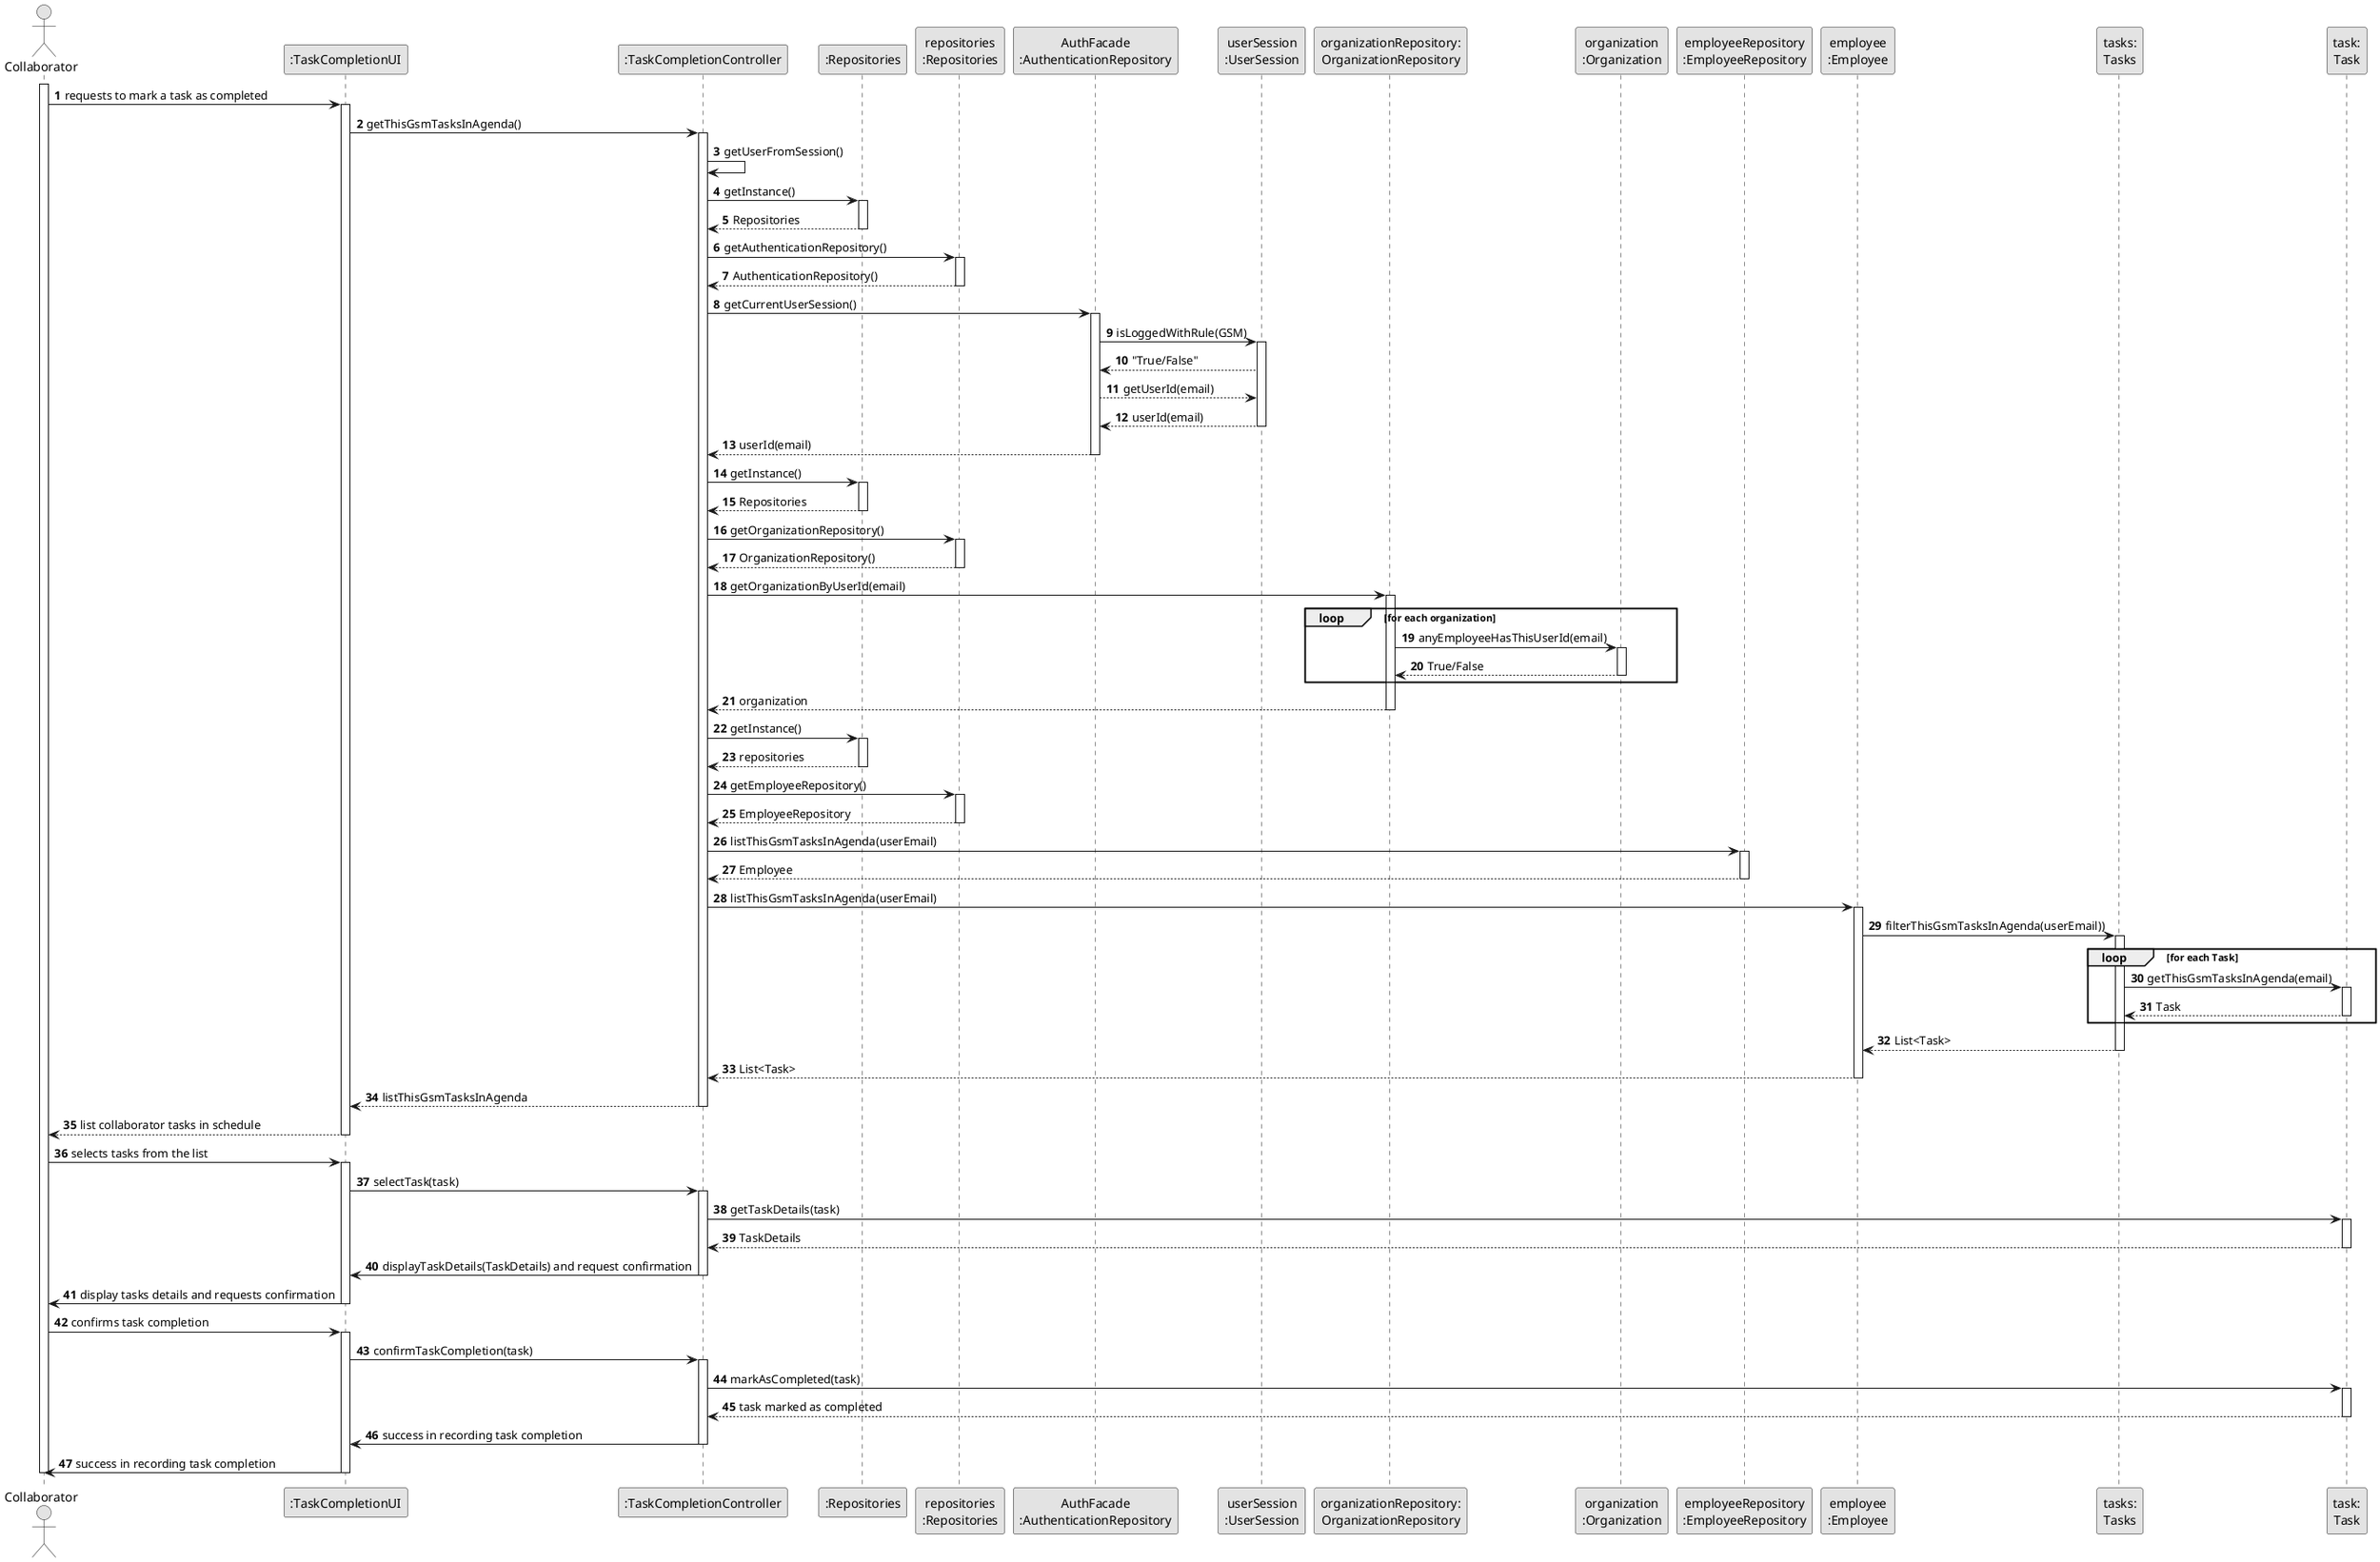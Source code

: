 @startuml
skinparam monochrome true
skinparam packageStyle rectangle
skinparam shadowing false

autonumber

'hide footbox
actor "Collaborator" as ADM
participant ":TaskCompletionUI" as UI
participant ":TaskCompletionController" as CTRL
participant ":Repositories" as RepositorySingleton
participant "repositories\n:Repositories" as PLAT
participant "AuthFacade\n:AuthenticationRepository" as AUTHREP
participant "userSession\n:UserSession" as USER
participant "organizationRepository:\nOrganizationRepository" as OrganizationRepository
participant "organization\n:Organization" as ORG
participant "employeeRepository\n:EmployeeRepository" as EMPREP
participant "employee\n:Employee" as EMP
participant "tasks:\nTasks" as TASKS
participant "task:\nTask" as TASK


activate ADM

ADM -> UI : requests to mark a task as completed
    activate UI

UI -> CTRL : getThisGsmTasksInAgenda()
    activate CTRL
CTRL -> CTRL : getUserFromSession()
        CTRL -> RepositorySingleton : getInstance()
        activate RepositorySingleton
        CTRL <-- RepositorySingleton : Repositories
        deactivate RepositorySingleton
        CTRL -> PLAT : getAuthenticationRepository()
        activate PLAT
        CTRL <-- PLAT : AuthenticationRepository()
        deactivate PLAT
        CTRL -> AUTHREP : getCurrentUserSession()
        activate AUTHREP
            AUTHREP -> USER : isLoggedWithRule(GSM)
            activate USER
            AUTHREP <-- USER : "True/False"
            AUTHREP --> USER : getUserId(email)
            AUTHREP <-- USER : userId(email)
            deactivate USER
        CTRL <-- AUTHREP : userId(email)
        deactivate AUTHREP

        CTRL -> RepositorySingleton : getInstance()
        activate RepositorySingleton
        CTRL <-- RepositorySingleton : Repositories
        deactivate RepositorySingleton
        CTRL -> PLAT : getOrganizationRepository()
        activate PLAT
        CTRL <-- PLAT : OrganizationRepository()
        deactivate PLAT
        CTRL -> OrganizationRepository :getOrganizationByUserId(email)
        activate OrganizationRepository
            loop for each organization
            OrganizationRepository -> ORG : anyEmployeeHasThisUserId(email)
            activate ORG
            OrganizationRepository <-- ORG : True/False
            deactivate ORG
            end loop
        CTRL <-- OrganizationRepository : organization
        deactivate OrganizationRepository


        CTRL -> RepositorySingleton : getInstance()
        activate RepositorySingleton
        CTRL <-- RepositorySingleton : repositories
        deactivate RepositorySingleton

        CTRL -> PLAT : getEmployeeRepository()
                activate PLAT
                CTRL <-- PLAT : EmployeeRepository
                deactivate PLAT
                CTRL -> EMPREP : listThisGsmTasksInAgenda(userEmail)
                activate EMPREP
                CTRL <-- EMPREP : Employee
                deactivate EMPREP
                CTRL -> EMP : listThisGsmTasksInAgenda(userEmail)
                activate EMP
                    EMP -> TASKS : filterThisGsmTasksInAgenda(userEmail))
                    activate TASKS
                        loop for each Task
                                    TASKS -> TASK : getThisGsmTasksInAgenda(email)
                                    activate TASK
                                    TASKS <-- TASK : Task
                                    deactivate TASK
                                    end loop
                    EMP<-- TASKS : List<Task>
                    deactivate TASKS
                CTRL <-- EMP : List<Task>
                deactivate EMP
            UI <-- CTRL : listThisGsmTasksInAgenda
            deactivate CTRL
        ADM <-- UI : list collaborator tasks in schedule
        deactivate UI

ADM -> UI : selects tasks from the list
activate UI

UI -> CTRL: selectTask(task)
activate CTRL

CTRL -> TASK: getTaskDetails(task)
activate TASK

TASK --> CTRL: TaskDetails
deactivate TASK

CTRL -> UI: displayTaskDetails(TaskDetails) and request confirmation
deactivate CTRL

UI -> ADM: display tasks details and requests confirmation
deactivate UI

ADM -> UI: confirms task completion
activate UI

UI -> CTRL: confirmTaskCompletion(task)
activate CTRL

CTRL -> TASK: markAsCompleted(task)
activate TASK

TASK --> CTRL: task marked as completed
deactivate TASK

CTRL -> UI: success in recording task completion
deactivate CTRL

UI -> ADM: success in recording task completion
deactivate UI

deactivate ADM

@enduml

